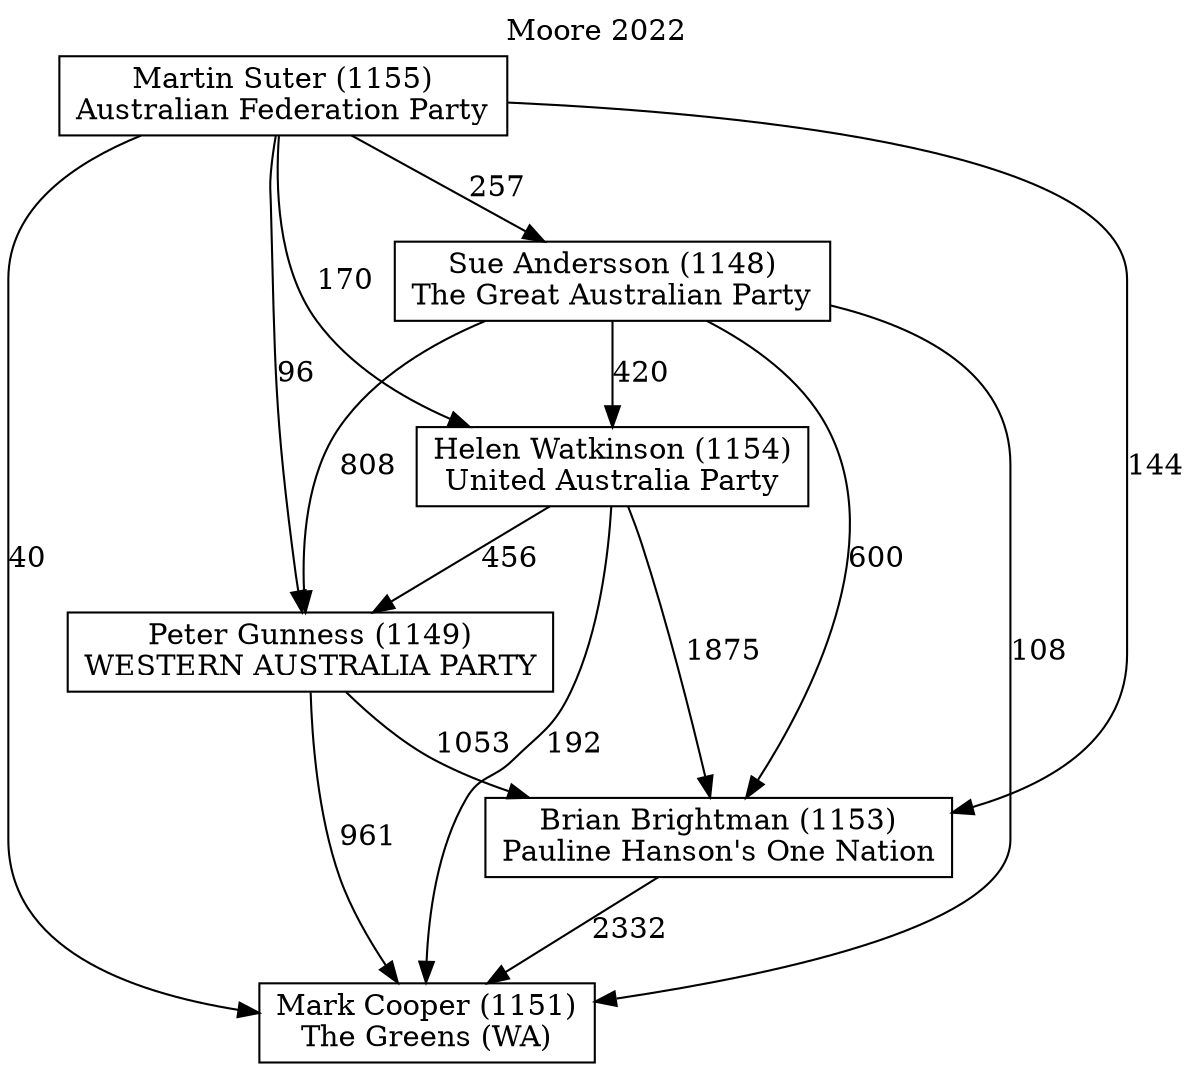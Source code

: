 // House preference flow
digraph "Mark Cooper (1151)_Moore_2022" {
	graph [label="Moore 2022" labelloc=t mclimit=10]
	node [shape=box]
	"Mark Cooper (1151)" [label="Mark Cooper (1151)
The Greens (WA)"]
	"Peter Gunness (1149)" [label="Peter Gunness (1149)
WESTERN AUSTRALIA PARTY"]
	"Brian Brightman (1153)" [label="Brian Brightman (1153)
Pauline Hanson's One Nation"]
	"Helen Watkinson (1154)" [label="Helen Watkinson (1154)
United Australia Party"]
	"Martin Suter (1155)" [label="Martin Suter (1155)
Australian Federation Party"]
	"Sue Andersson (1148)" [label="Sue Andersson (1148)
The Great Australian Party"]
	"Martin Suter (1155)" -> "Peter Gunness (1149)" [label=96]
	"Sue Andersson (1148)" -> "Brian Brightman (1153)" [label=600]
	"Sue Andersson (1148)" -> "Helen Watkinson (1154)" [label=420]
	"Helen Watkinson (1154)" -> "Peter Gunness (1149)" [label=456]
	"Peter Gunness (1149)" -> "Brian Brightman (1153)" [label=1053]
	"Helen Watkinson (1154)" -> "Brian Brightman (1153)" [label=1875]
	"Martin Suter (1155)" -> "Mark Cooper (1151)" [label=40]
	"Helen Watkinson (1154)" -> "Mark Cooper (1151)" [label=192]
	"Martin Suter (1155)" -> "Helen Watkinson (1154)" [label=170]
	"Peter Gunness (1149)" -> "Mark Cooper (1151)" [label=961]
	"Sue Andersson (1148)" -> "Mark Cooper (1151)" [label=108]
	"Sue Andersson (1148)" -> "Peter Gunness (1149)" [label=808]
	"Martin Suter (1155)" -> "Brian Brightman (1153)" [label=144]
	"Brian Brightman (1153)" -> "Mark Cooper (1151)" [label=2332]
	"Martin Suter (1155)" -> "Sue Andersson (1148)" [label=257]
}
